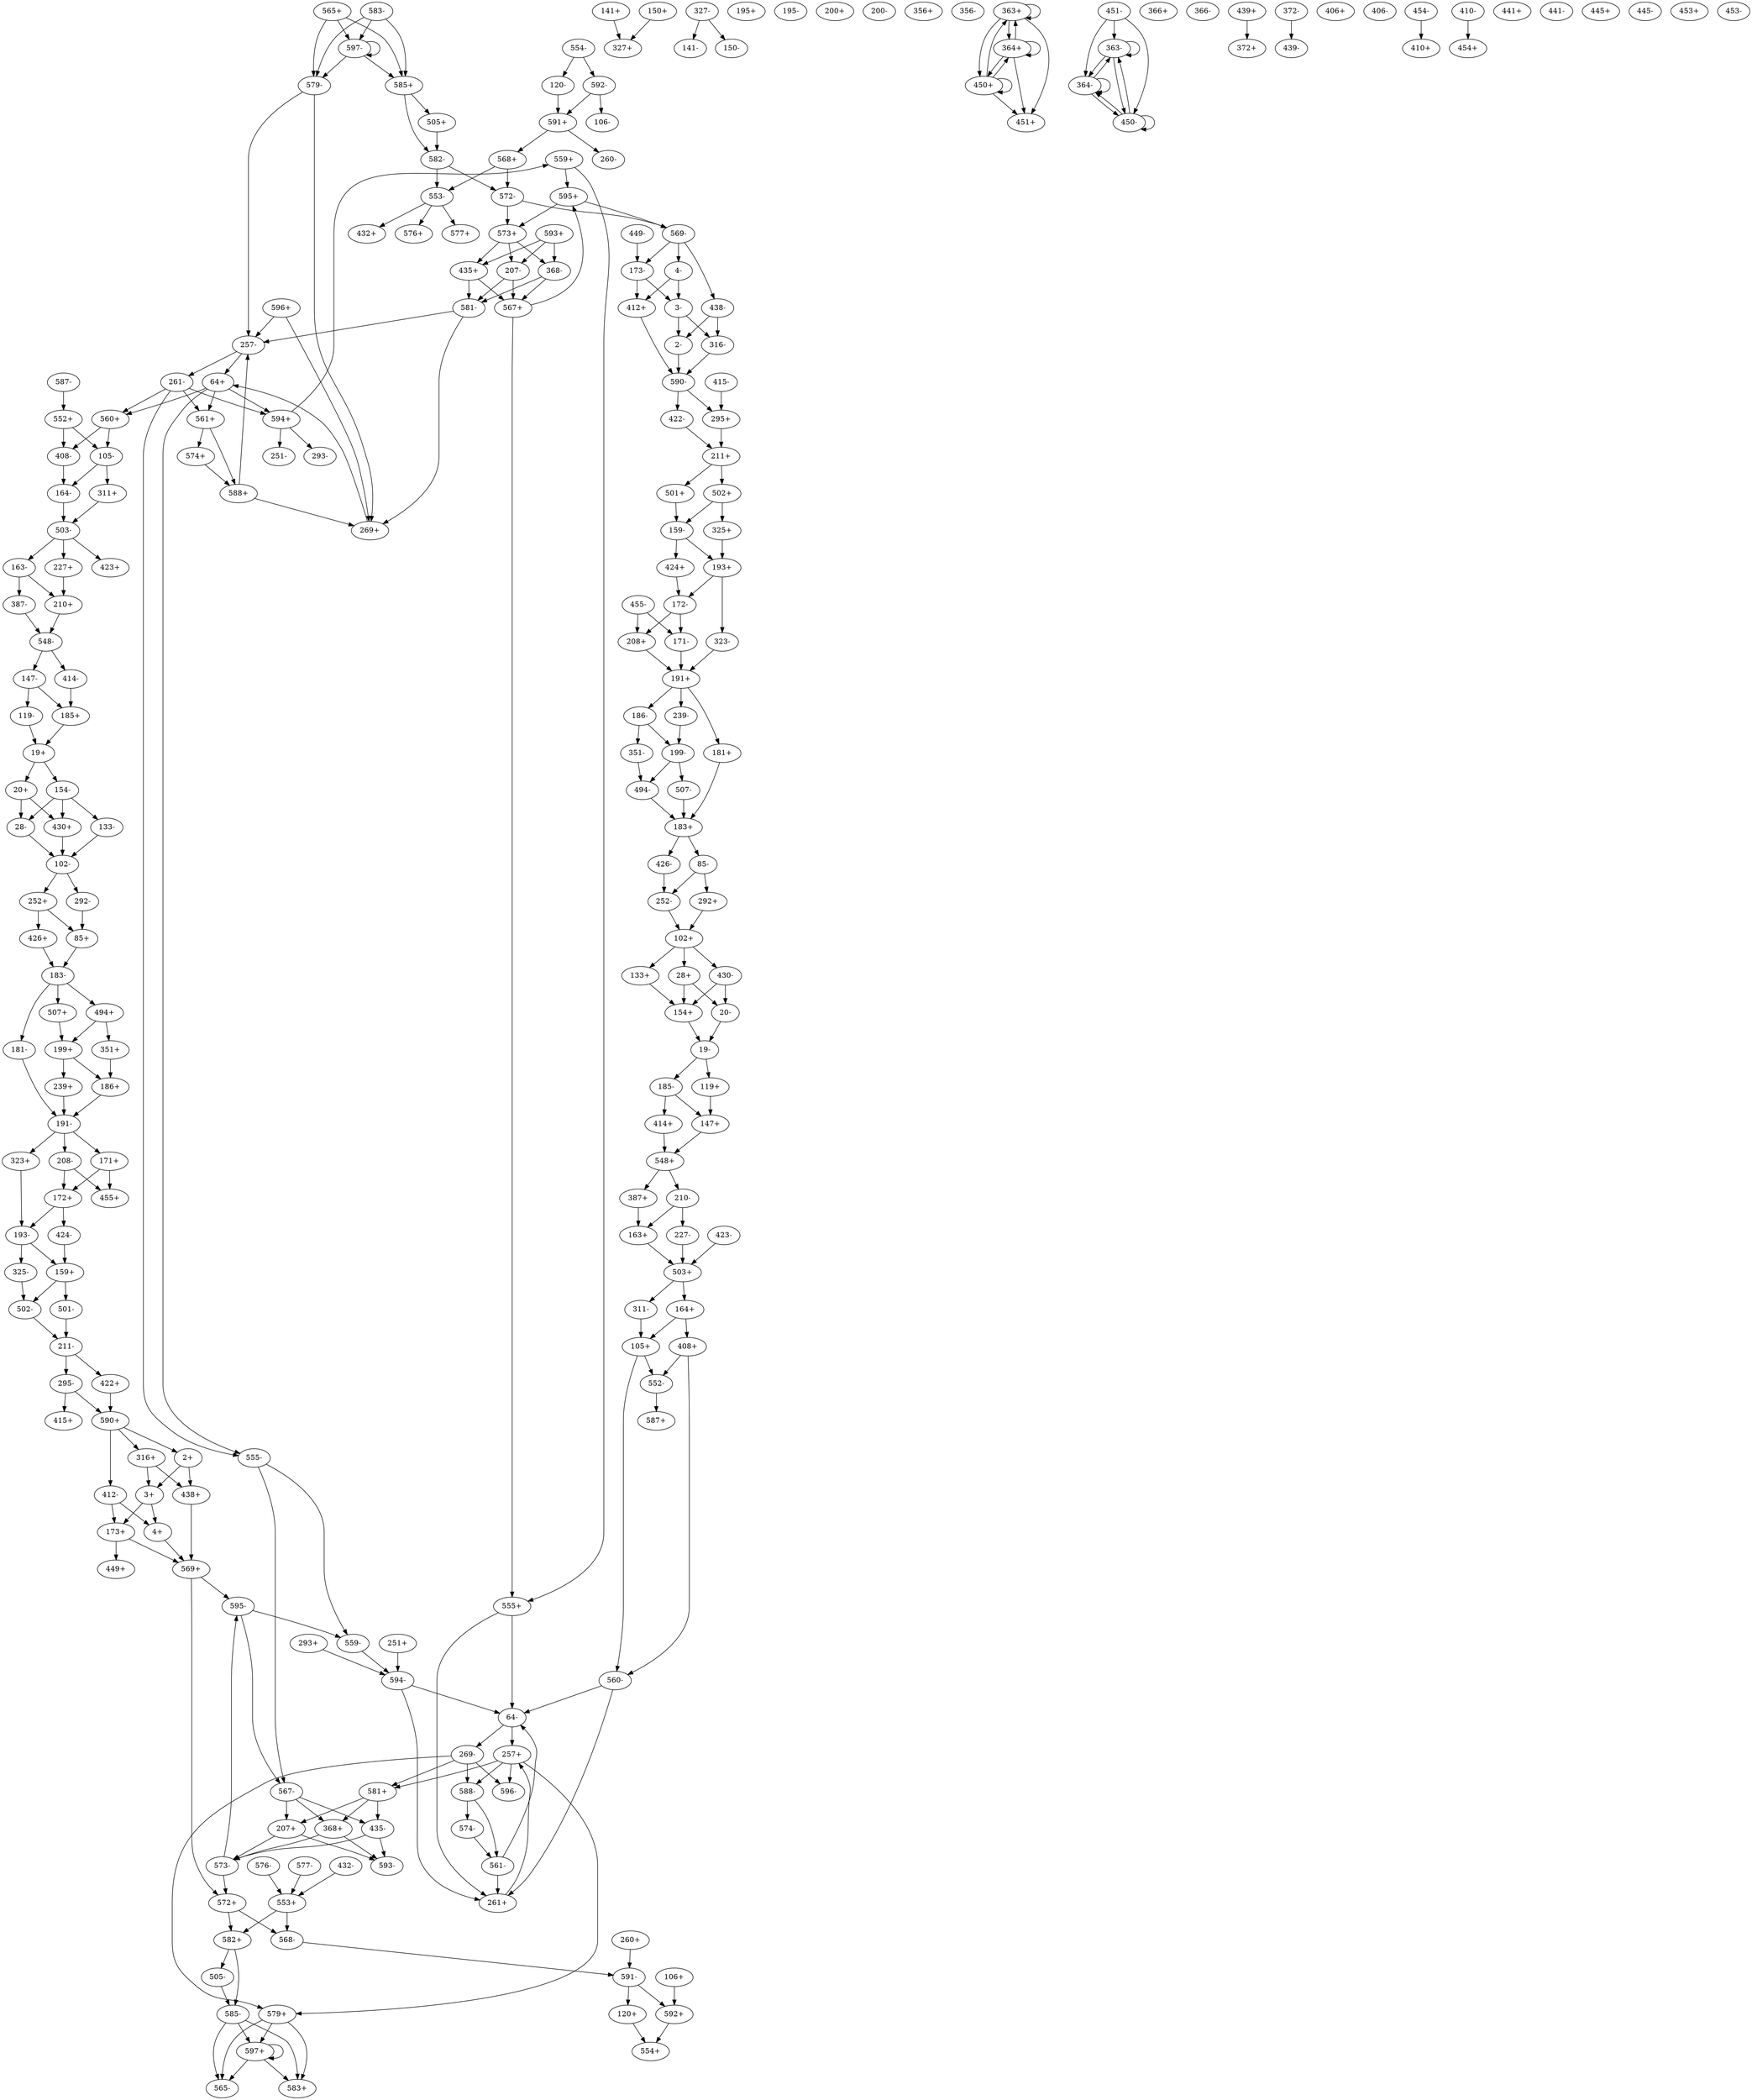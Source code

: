 digraph adj {
graph [k=96]
edge [d=-95]
"2+" [l=184 C=22695]
"2-" [l=184 C=22695]
"3+" [l=102 C=1785]
"3-" [l=102 C=1785]
"4+" [l=191 C=663]
"4-" [l=191 C=663]
"19+" [l=171 C=19380]
"19-" [l=171 C=19380]
"20+" [l=124 C=4531]
"20-" [l=124 C=4531]
"28+" [l=114 C=4845]
"28-" [l=114 C=4845]
"64+" [l=248 C=11062]
"64-" [l=248 C=11062]
"85+" [l=134 C=9945]
"85-" [l=134 C=9945]
"102+" [l=174 C=20145]
"102-" [l=174 C=20145]
"105+" [l=151 C=14280]
"105-" [l=151 C=14280]
"106+" [l=191 C=7922]
"106-" [l=191 C=7922]
"119+" [l=191 C=7717]
"119-" [l=191 C=7717]
"120+" [l=188 C=7980]
"120-" [l=188 C=7980]
"133+" [l=191 C=6722]
"133-" [l=191 C=6722]
"141+" [l=191 C=12159]
"141-" [l=191 C=12159]
"147+" [l=152 C=14535]
"147-" [l=152 C=14535]
"150+" [l=191 C=461]
"150-" [l=191 C=461]
"154+" [l=124 C=7395]
"154-" [l=124 C=7395]
"159+" [l=169 C=18002]
"159-" [l=169 C=18002]
"163+" [l=185 C=22950]
"163-" [l=185 C=22950]
"164+" [l=151 C=14280]
"164-" [l=151 C=14280]
"171+" [l=191 C=6467]
"171-" [l=191 C=6467]
"172+" [l=107 C=3060]
"172-" [l=107 C=3060]
"173+" [l=120 C=6375]
"173-" [l=120 C=6375]
"181+" [l=679 C=23553]
"181-" [l=679 C=23553]
"183+" [l=130 C=8925]
"183-" [l=130 C=8925]
"185+" [l=152 C=14535]
"185-" [l=152 C=14535]
"186+" [l=142 C=11985]
"186-" [l=142 C=11985]
"191+" [l=137 C=10710]
"191-" [l=137 C=10710]
"193+" [l=138 C=10965]
"193-" [l=138 C=10965]
"195+" [l=667 C=13643]
"195-" [l=667 C=13643]
"199+" [l=140 C=9028]
"199-" [l=140 C=9028]
"200+" [l=629 C=21781]
"200-" [l=629 C=21781]
"207+" [l=191 C=3723]
"207-" [l=191 C=3723]
"208+" [l=148 C=13515]
"208-" [l=148 C=13515]
"210+" [l=185 C=22950]
"210-" [l=185 C=22950]
"211+" [l=123 C=7140]
"211-" [l=123 C=7140]
"227+" [l=191 C=6192]
"227-" [l=191 C=6192]
"239+" [l=191 C=461]
"239-" [l=191 C=461]
"251+" [l=189 C=941]
"251-" [l=189 C=941]
"252+" [l=134 C=9945]
"252-" [l=134 C=9945]
"257+" [l=224 C=10701]
"257-" [l=224 C=10701]
"260+" [l=258 C=10198]
"260-" [l=258 C=10198]
"261+" [l=299 C=12803]
"261-" [l=299 C=12803]
"269+" [l=275 C=8224]
"269-" [l=275 C=8224]
"292+" [l=191 C=402]
"292-" [l=191 C=402]
"293+" [l=191 C=499]
"293-" [l=191 C=499]
"295+" [l=112 C=4335]
"295-" [l=112 C=4335]
"311+" [l=191 C=1013]
"311-" [l=191 C=1013]
"316+" [l=191 C=7534]
"316-" [l=191 C=7534]
"323+" [l=191 C=3630]
"323-" [l=191 C=3630]
"325+" [l=191 C=8287]
"325-" [l=191 C=8287]
"327+" [l=106 C=1465]
"327-" [l=106 C=1465]
"351+" [l=184 C=4577]
"351-" [l=184 C=4577]
"356+" [l=189 C=345]
"356-" [l=189 C=345]
"363+" [l=191 C=12959]
"363-" [l=191 C=12959]
"364+" [l=96 C=255]
"364-" [l=96 C=255]
"366+" [l=193 C=2771]
"366-" [l=193 C=2771]
"368+" [l=341 C=5343]
"368-" [l=341 C=5343]
"372+" [l=183 C=899]
"372-" [l=183 C=899]
"387+" [l=191 C=495]
"387-" [l=191 C=495]
"406+" [l=191 C=415]
"406-" [l=191 C=415]
"408+" [l=191 C=455]
"408-" [l=191 C=455]
"410+" [l=141 C=175]
"410-" [l=141 C=175]
"412+" [l=191 C=359]
"412-" [l=191 C=359]
"414+" [l=191 C=419]
"414-" [l=191 C=419]
"415+" [l=191 C=288]
"415-" [l=191 C=288]
"422+" [l=191 C=785]
"422-" [l=191 C=785]
"423+" [l=184 C=275]
"423-" [l=184 C=275]
"424+" [l=191 C=280]
"424-" [l=191 C=280]
"426+" [l=191 C=524]
"426-" [l=191 C=524]
"430+" [l=114 C=375]
"430-" [l=114 C=375]
"432+" [l=169 C=186]
"432-" [l=169 C=186]
"435+" [l=191 C=613]
"435-" [l=191 C=613]
"438+" [l=191 C=726]
"438-" [l=191 C=726]
"439+" [l=191 C=386]
"439-" [l=191 C=386]
"441+" [l=161 C=156]
"441-" [l=161 C=156]
"445+" [l=121 C=90]
"445-" [l=121 C=90]
"449+" [l=149 C=110]
"449-" [l=149 C=110]
"450+" [l=191 C=4387]
"450-" [l=191 C=4387]
"451+" [l=157 C=192]
"451-" [l=157 C=192]
"453+" [l=113 C=37]
"453-" [l=113 C=37]
"454+" [l=167 C=219]
"454-" [l=167 C=219]
"455+" [l=114 C=50]
"455-" [l=114 C=50]
"494+" [l=221 C=28073]
"494-" [l=221 C=28073]
"501+" [l=223 C=14006]
"501-" [l=223 C=14006]
"502+" [l=223 C=32640]
"502-" [l=223 C=32640]
"503+" [l=182 C=22185]
"503-" [l=182 C=22185]
"505+" [l=309 C=8187]
"505-" [l=309 C=8187]
"507+" [l=309 C=13631]
"507-" [l=309 C=13631]
"548+" [l=250 C=39525]
"548-" [l=250 C=39525]
"552+" [l=39775 C=1320194]
"552-" [l=39775 C=1320194]
"553+" [l=183056 C=6166726]
"553-" [l=183056 C=6166726]
"554+" [l=254262 C=7461592]
"554-" [l=254262 C=7461592]
"555+" [l=11980 C=360482]
"555-" [l=11980 C=360482]
"559+" [l=10161 C=543180]
"559-" [l=10161 C=543180]
"560+" [l=6969 C=267377]
"560-" [l=6969 C=267377]
"561+" [l=50113 C=1623219]
"561-" [l=50113 C=1623219]
"565+" [l=115663 C=3267235]
"565-" [l=115663 C=3267235]
"567+" [l=139430 C=3883927]
"567-" [l=139430 C=3883927]
"568+" [l=43883 C=1493007]
"568-" [l=43883 C=1493007]
"569+" [l=30788 C=1018624]
"569-" [l=30788 C=1018624]
"572+" [l=169275 C=4950734]
"572-" [l=169275 C=4950734]
"573+" [l=23624 C=1235036]
"573-" [l=23624 C=1235036]
"574+" [l=86353 C=3059687]
"574-" [l=86353 C=3059687]
"576+" [l=15898 C=779721]
"576-" [l=15898 C=779721]
"577+" [l=24324 C=897045]
"577-" [l=24324 C=897045]
"579+" [l=44368 C=1330840]
"579-" [l=44368 C=1330840]
"581+" [l=3442 C=297490]
"581-" [l=3442 C=297490]
"582+" [l=86658 C=2451181]
"582-" [l=86658 C=2451181]
"583+" [l=70316 C=1838698]
"583-" [l=70316 C=1838698]
"585+" [l=60850 C=1696207]
"585-" [l=60850 C=1696207]
"587+" [l=91541 C=2777161]
"587-" [l=91541 C=2777161]
"588+" [l=175031 C=5294374]
"588-" [l=175031 C=5294374]
"590+" [l=1638 C=393465]
"590-" [l=1638 C=393465]
"591+" [l=248 C=21165]
"591-" [l=248 C=21165]
"592+" [l=265 C=19499]
"592-" [l=265 C=19499]
"593+" [l=322404 C=7579344]
"593-" [l=322404 C=7579344]
"594+" [l=18155 C=1094826]
"594-" [l=18155 C=1094826]
"595+" [l=34597 C=2035805]
"595-" [l=34597 C=2035805]
"596+" [l=183049 C=5790917]
"596-" [l=183049 C=5790917]
"597+" [l=634557 C=15910611]
"597-" [l=634557 C=15910611]
"2+" -> "438+"
"2+" -> "3+"
"2-" -> "590-" [d=-88]
"3+" -> "4+"
"3+" -> "173+"
"3-" -> "2-"
"3-" -> "316-"
"4+" -> "569+"
"4-" -> "412+"
"4-" -> "3-"
"19+" -> "20+"
"19+" -> "154-"
"19-" -> "119+"
"19-" -> "185-"
"20+" -> "28-" [d=-18]
"20+" -> "430+" [d=-18]
"20-" -> "19-"
"28+" -> "20-" [d=-18]
"28+" -> "154+" [d=-18]
"28-" -> "102-" [d=-43]
"64+" -> "555-"
"64+" -> "560+"
"64+" -> "561+"
"64+" -> "594+"
"64-" -> "269-"
"64-" -> "257+" [d=-44]
"85+" -> "183-"
"85-" -> "292+"
"85-" -> "252-" [d=-38]
"102+" -> "133+"
"102+" -> "28+" [d=-43]
"102+" -> "430-" [d=-43]
"102-" -> "252+"
"102-" -> "292-"
"105+" -> "552-"
"105+" -> "560-"
"105-" -> "311+"
"105-" -> "164-" [d=-55]
"106+" -> "592+"
"119+" -> "147+"
"119-" -> "19+"
"120+" -> "554+"
"120-" -> "591+"
"133+" -> "154+" [d=-43]
"133-" -> "102-"
"141+" -> "327+"
"147+" -> "548+"
"147-" -> "119-"
"147-" -> "185+" [d=-56]
"150+" -> "327+"
"154+" -> "19-"
"154-" -> "430+" [d=-18]
"154-" -> "133-" [d=-43]
"154-" -> "28-" [d=-18]
"159+" -> "501-"
"159+" -> "502-"
"159-" -> "424+"
"159-" -> "193+" [d=-73]
"163+" -> "503+" [d=-78]
"163-" -> "387-"
"163-" -> "210+" [d=-89]
"164+" -> "408+"
"164+" -> "105+" [d=-55]
"164-" -> "503-"
"171+" -> "455+"
"171+" -> "172+"
"171-" -> "191+"
"172+" -> "424-"
"172+" -> "193-" [d=-64]
"172-" -> "171-"
"172-" -> "208+"
"173+" -> "449+"
"173+" -> "569+" [d=-24]
"173-" -> "3-"
"173-" -> "412+"
"181+" -> "183+" [d=-91]
"181-" -> "191-"
"183+" -> "85-"
"183+" -> "426-"
"183-" -> "507+"
"183-" -> "181-" [d=-91]
"183-" -> "494+" [d=-91]
"185+" -> "19+"
"185-" -> "414+"
"185-" -> "147+" [d=-56]
"186+" -> "191-" [d=-63]
"186-" -> "351-"
"186-" -> "199-" [d=-46]
"191+" -> "181+"
"191+" -> "186-" [d=-63]
"191+" -> "239-" [d=-63]
"191-" -> "171+"
"191-" -> "208-" [d=-52]
"191-" -> "323+" [d=-52]
"193+" -> "323-"
"193+" -> "172-" [d=-64]
"193-" -> "325-"
"193-" -> "159+" [d=-73]
"199+" -> "239+"
"199+" -> "186+" [d=-46]
"199-" -> "494-"
"199-" -> "507-"
"207+" -> "573-" [d=-19]
"207+" -> "593-" [d=-19]
"207-" -> "567+" [d=-21]
"207-" -> "581-" [d=-21]
"208+" -> "191+" [d=-52]
"208-" -> "455+"
"208-" -> "172+"
"210+" -> "548-"
"210-" -> "227-"
"210-" -> "163+" [d=-89]
"211+" -> "501+"
"211+" -> "502+"
"211-" -> "295-"
"211-" -> "422+"
"227+" -> "210+"
"227-" -> "503+" [d=-78]
"239+" -> "191-" [d=-63]
"239-" -> "199-"
"251+" -> "594-" [d=-93]
"252+" -> "426+"
"252+" -> "85+" [d=-38]
"252-" -> "102+"
"257+" -> "579+"
"257+" -> "581+"
"257+" -> "588-"
"257+" -> "596-"
"257-" -> "261-"
"257-" -> "64+" [d=-44]
"260+" -> "591-"
"261+" -> "257+"
"261-" -> "555-"
"261-" -> "560+"
"261-" -> "561+"
"261-" -> "594+"
"269+" -> "64+"
"269-" -> "579+"
"269-" -> "581+"
"269-" -> "588-"
"269-" -> "596-"
"292+" -> "102+"
"292-" -> "85+"
"293+" -> "594-"
"295+" -> "211+"
"295-" -> "415+"
"295-" -> "590+" [d=-16]
"311+" -> "503-"
"311-" -> "105+"
"316+" -> "438+"
"316+" -> "3+"
"316-" -> "590-"
"323+" -> "193-"
"323-" -> "191+" [d=-52]
"325+" -> "193+"
"325-" -> "502-"
"327-" -> "141-"
"327-" -> "150-"
"351+" -> "186+"
"351-" -> "494-"
"363+" -> "363+"
"363+" -> "450+"
"363+" -> "451+"
"363+" -> "364+"
"363-" -> "363-"
"363-" -> "450-"
"363-" -> "364-"
"364+" -> "363+"
"364+" -> "364+"
"364+" -> "450+"
"364+" -> "451+"
"364-" -> "363-"
"364-" -> "364-"
"364-" -> "450-"
"368+" -> "573-"
"368+" -> "593-"
"368-" -> "567+"
"368-" -> "581-"
"372-" -> "439-"
"387+" -> "163+"
"387-" -> "548-"
"408+" -> "552-"
"408+" -> "560-"
"408-" -> "164-"
"410-" -> "454+"
"412+" -> "590-" [d=-88]
"412-" -> "4+"
"412-" -> "173+"
"414+" -> "548+"
"414-" -> "185+"
"415-" -> "295+"
"422+" -> "590+"
"422-" -> "211+"
"423-" -> "503+"
"424+" -> "172-"
"424-" -> "159+"
"426+" -> "183-"
"426-" -> "252-"
"430+" -> "102-" [d=-43]
"430-" -> "154+" [d=-18]
"430-" -> "20-" [d=-18]
"432-" -> "553+"
"435+" -> "567+" [d=-21]
"435+" -> "581-" [d=-21]
"435-" -> "573-" [d=-19]
"435-" -> "593-" [d=-19]
"438+" -> "569+" [d=-88]
"438-" -> "2-"
"438-" -> "316-"
"439+" -> "372+"
"449-" -> "173-"
"450+" -> "363+"
"450+" -> "450+"
"450+" -> "451+"
"450+" -> "364+"
"450-" -> "363-"
"450-" -> "450-"
"450-" -> "364-"
"451-" -> "363-"
"451-" -> "450-"
"451-" -> "364-"
"454-" -> "410+"
"455-" -> "171-"
"455-" -> "208+"
"494+" -> "199+"
"494+" -> "351+"
"494-" -> "183+" [d=-91]
"501+" -> "159-"
"501-" -> "211-"
"502+" -> "159-"
"502+" -> "325+"
"502-" -> "211-"
"503+" -> "164+"
"503+" -> "311-"
"503-" -> "423+"
"503-" -> "163-" [d=-78]
"503-" -> "227+" [d=-78]
"505+" -> "582-"
"505-" -> "585-"
"507+" -> "199+"
"507-" -> "183+"
"548+" -> "210-"
"548+" -> "387+"
"548-" -> "147-"
"548-" -> "414-"
"552+" -> "105-"
"552+" -> "408-"
"552-" -> "587+" [d=-91]
"553+" -> "568-" [d=-2790]
"553+" -> "582+" [d=-2790]
"553-" -> "432+"
"553-" -> "576+"
"553-" -> "577+"
"554-" -> "120-"
"554-" -> "592-"
"555+" -> "64-"
"555+" -> "261+"
"555-" -> "559-" [d=-523]
"555-" -> "567-" [d=-523]
"559+" -> "555+" [d=-523]
"559+" -> "595+" [d=-523]
"559-" -> "594-" [d=-528]
"560+" -> "105-"
"560+" -> "408-"
"560-" -> "64-"
"560-" -> "261+"
"561+" -> "574+" [d=-363]
"561+" -> "588+" [d=-363]
"561-" -> "64-"
"561-" -> "261+"
"565+" -> "579-" [d=-1429]
"565+" -> "585+" [d=-1429]
"565+" -> "597-" [d=-1429]
"567+" -> "555+" [d=-523]
"567+" -> "595+" [d=-523]
"567-" -> "368+"
"567-" -> "207+" [d=-21]
"567-" -> "435-" [d=-21]
"568+" -> "553-" [d=-2790]
"568+" -> "572-" [d=-2790]
"568-" -> "591-"
"569+" -> "572+" [d=-446]
"569+" -> "595-" [d=-446]
"569-" -> "4-"
"569-" -> "438-" [d=-88]
"569-" -> "173-" [d=-24]
"572+" -> "568-" [d=-2790]
"572+" -> "582+" [d=-2790]
"572-" -> "569-" [d=-446]
"572-" -> "573+" [d=-446]
"573+" -> "368-"
"573+" -> "207-" [d=-19]
"573+" -> "435+" [d=-19]
"573-" -> "572+" [d=-446]
"573-" -> "595-" [d=-446]
"574+" -> "588+" [d=-363]
"574-" -> "561-" [d=-363]
"576-" -> "553+"
"577-" -> "553+"
"579+" -> "565-" [d=-1429]
"579+" -> "583+" [d=-1429]
"579+" -> "597+" [d=-1429]
"579-" -> "257-"
"579-" -> "269+"
"581+" -> "368+"
"581+" -> "207+" [d=-21]
"581+" -> "435-" [d=-21]
"581-" -> "257-"
"581-" -> "269+"
"582+" -> "505-"
"582+" -> "585-" [d=-433]
"582-" -> "553-" [d=-2790]
"582-" -> "572-" [d=-2790]
"583-" -> "579-" [d=-1429]
"583-" -> "585+" [d=-1429]
"583-" -> "597-" [d=-1429]
"585+" -> "505+"
"585+" -> "582-" [d=-433]
"585-" -> "565-" [d=-1429]
"585-" -> "583+" [d=-1429]
"585-" -> "597+" [d=-1429]
"587-" -> "552+" [d=-91]
"588+" -> "257-"
"588+" -> "269+"
"588-" -> "561-" [d=-363]
"588-" -> "574-" [d=-363]
"590+" -> "316+"
"590+" -> "2+" [d=-88]
"590+" -> "412-" [d=-88]
"590-" -> "422-"
"590-" -> "295+" [d=-16]
"591+" -> "260-"
"591+" -> "568+"
"591-" -> "120+"
"591-" -> "592+" [d=-86]
"592+" -> "554+"
"592-" -> "106-"
"592-" -> "591+" [d=-86]
"593+" -> "368-"
"593+" -> "207-" [d=-19]
"593+" -> "435+" [d=-19]
"594+" -> "293-"
"594+" -> "251-" [d=-93]
"594+" -> "559+" [d=-528]
"594-" -> "64-"
"594-" -> "261+"
"595+" -> "569-" [d=-446]
"595+" -> "573+" [d=-446]
"595-" -> "559-" [d=-523]
"595-" -> "567-" [d=-523]
"596+" -> "257-"
"596+" -> "269+"
"597+" -> "565-" [d=-1429]
"597+" -> "583+" [d=-1429]
"597+" -> "597+" [d=-1429]
"597-" -> "579-" [d=-1429]
"597-" -> "585+" [d=-1429]
"597-" -> "597-" [d=-1429]
}
